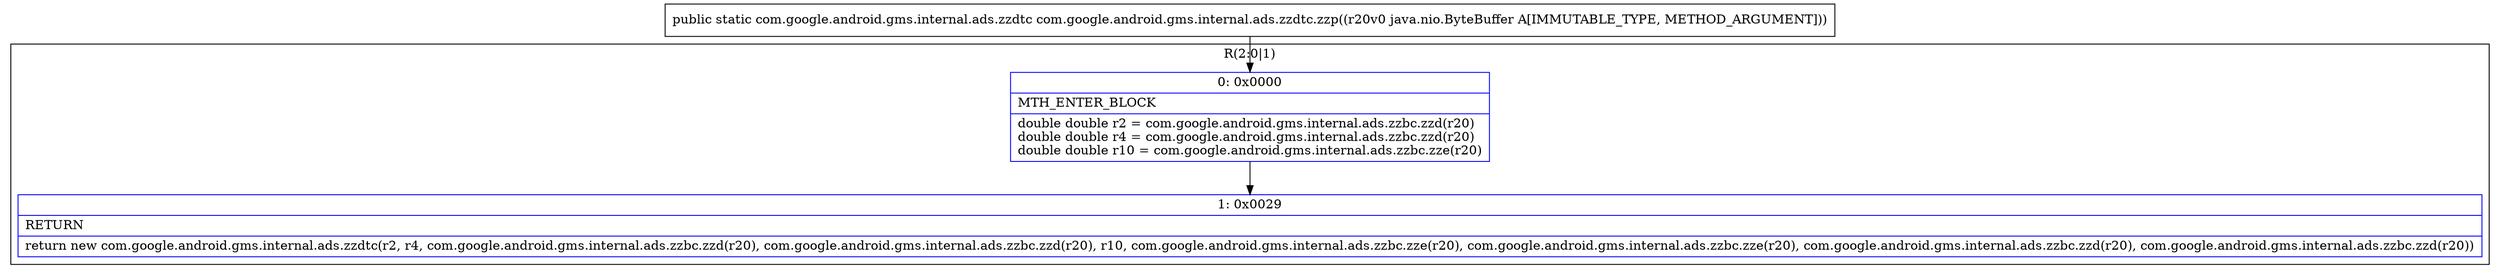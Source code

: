 digraph "CFG forcom.google.android.gms.internal.ads.zzdtc.zzp(Ljava\/nio\/ByteBuffer;)Lcom\/google\/android\/gms\/internal\/ads\/zzdtc;" {
subgraph cluster_Region_146989676 {
label = "R(2:0|1)";
node [shape=record,color=blue];
Node_0 [shape=record,label="{0\:\ 0x0000|MTH_ENTER_BLOCK\l|double double r2 = com.google.android.gms.internal.ads.zzbc.zzd(r20)\ldouble double r4 = com.google.android.gms.internal.ads.zzbc.zzd(r20)\ldouble double r10 = com.google.android.gms.internal.ads.zzbc.zze(r20)\l}"];
Node_1 [shape=record,label="{1\:\ 0x0029|RETURN\l|return new com.google.android.gms.internal.ads.zzdtc(r2, r4, com.google.android.gms.internal.ads.zzbc.zzd(r20), com.google.android.gms.internal.ads.zzbc.zzd(r20), r10, com.google.android.gms.internal.ads.zzbc.zze(r20), com.google.android.gms.internal.ads.zzbc.zze(r20), com.google.android.gms.internal.ads.zzbc.zzd(r20), com.google.android.gms.internal.ads.zzbc.zzd(r20))\l}"];
}
MethodNode[shape=record,label="{public static com.google.android.gms.internal.ads.zzdtc com.google.android.gms.internal.ads.zzdtc.zzp((r20v0 java.nio.ByteBuffer A[IMMUTABLE_TYPE, METHOD_ARGUMENT])) }"];
MethodNode -> Node_0;
Node_0 -> Node_1;
}

